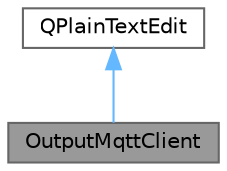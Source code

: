 digraph "OutputMqttClient"
{
 // LATEX_PDF_SIZE
  bgcolor="transparent";
  edge [fontname=Helvetica,fontsize=10,labelfontname=Helvetica,labelfontsize=10];
  node [fontname=Helvetica,fontsize=10,shape=box,height=0.2,width=0.4];
  Node1 [id="Node000001",label="OutputMqttClient",height=0.2,width=0.4,color="gray40", fillcolor="grey60", style="filled", fontcolor="black",tooltip="The OutputMqttClient class extends QPlainTextEdit to provide MQTT subscription and message display ca..."];
  Node2 -> Node1 [id="edge1_Node000001_Node000002",dir="back",color="steelblue1",style="solid",tooltip=" "];
  Node2 [id="Node000002",label="QPlainTextEdit",height=0.2,width=0.4,color="gray40", fillcolor="white", style="filled",URL="$class_q_plain_text_edit.html",tooltip=" "];
}
